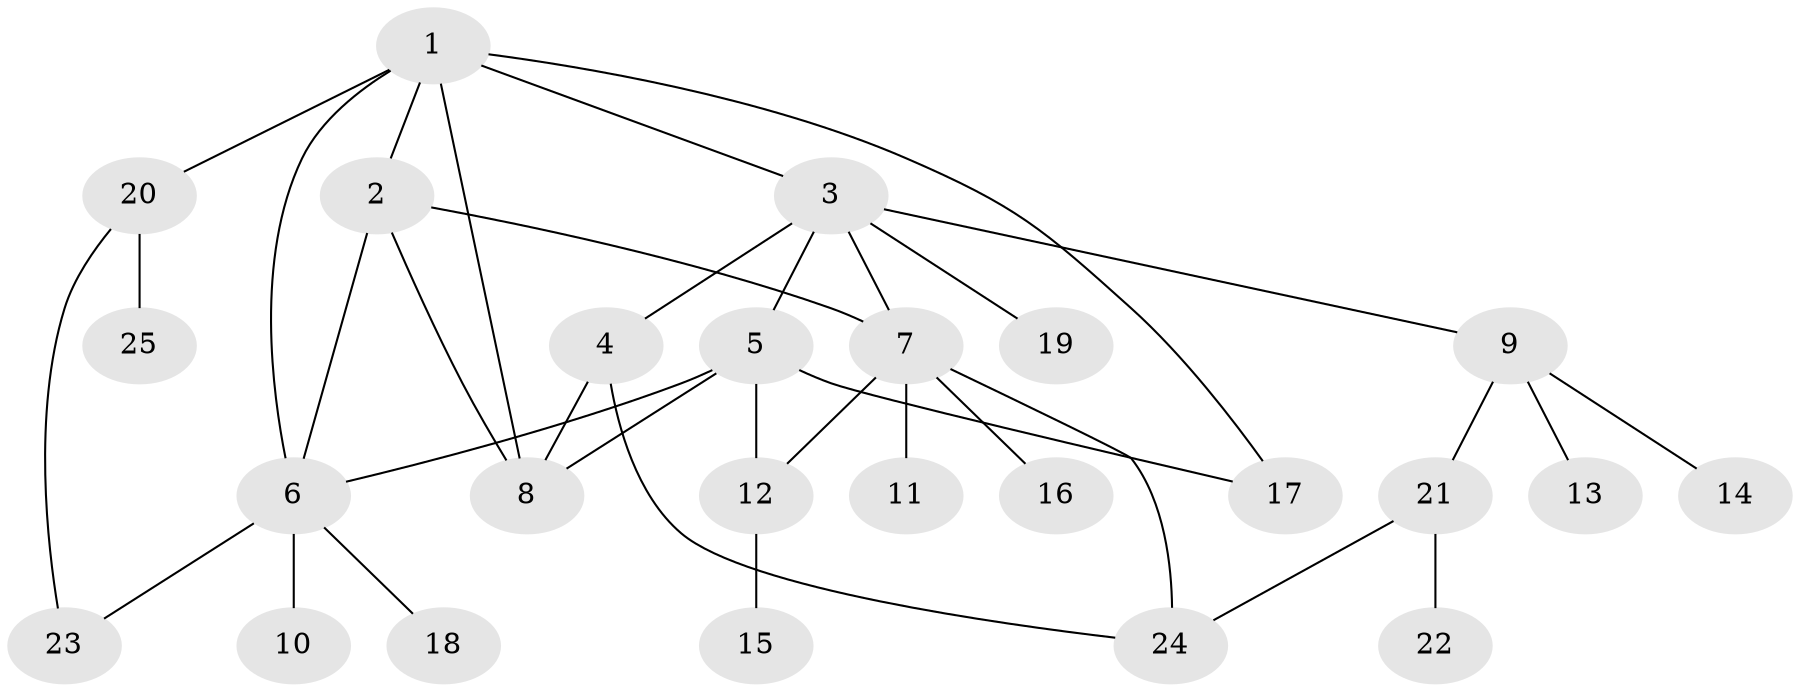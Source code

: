 // original degree distribution, {7: 0.061224489795918366, 2: 0.20408163265306123, 4: 0.08163265306122448, 9: 0.02040816326530612, 10: 0.02040816326530612, 3: 0.12244897959183673, 1: 0.4897959183673469}
// Generated by graph-tools (version 1.1) at 2025/52/03/04/25 22:52:47]
// undirected, 25 vertices, 35 edges
graph export_dot {
  node [color=gray90,style=filled];
  1;
  2;
  3;
  4;
  5;
  6;
  7;
  8;
  9;
  10;
  11;
  12;
  13;
  14;
  15;
  16;
  17;
  18;
  19;
  20;
  21;
  22;
  23;
  24;
  25;
  1 -- 2 [weight=1.0];
  1 -- 3 [weight=1.0];
  1 -- 6 [weight=1.0];
  1 -- 8 [weight=1.0];
  1 -- 17 [weight=1.0];
  1 -- 20 [weight=1.0];
  2 -- 6 [weight=1.0];
  2 -- 7 [weight=1.0];
  2 -- 8 [weight=1.0];
  3 -- 4 [weight=1.0];
  3 -- 5 [weight=1.0];
  3 -- 7 [weight=1.0];
  3 -- 9 [weight=1.0];
  3 -- 19 [weight=1.0];
  4 -- 8 [weight=1.0];
  4 -- 24 [weight=1.0];
  5 -- 6 [weight=1.0];
  5 -- 8 [weight=6.0];
  5 -- 12 [weight=1.0];
  5 -- 17 [weight=1.0];
  6 -- 10 [weight=3.0];
  6 -- 18 [weight=1.0];
  6 -- 23 [weight=1.0];
  7 -- 11 [weight=1.0];
  7 -- 12 [weight=1.0];
  7 -- 16 [weight=1.0];
  7 -- 24 [weight=1.0];
  9 -- 13 [weight=1.0];
  9 -- 14 [weight=1.0];
  9 -- 21 [weight=1.0];
  12 -- 15 [weight=1.0];
  20 -- 23 [weight=1.0];
  20 -- 25 [weight=1.0];
  21 -- 22 [weight=1.0];
  21 -- 24 [weight=1.0];
}
